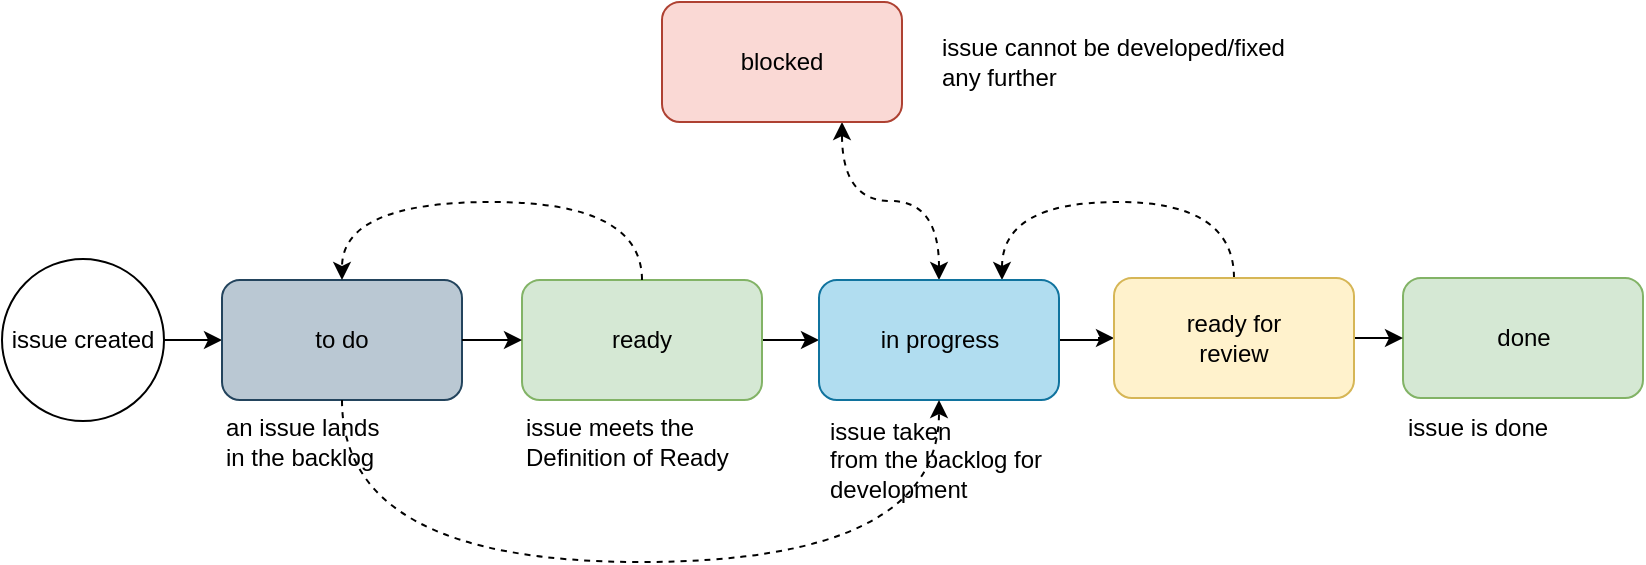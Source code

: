 <mxfile version="12.1.0" type="github" pages="1"><diagram id="n8mZy_JxSMGRSss8rrWg" name="Page-1"><mxGraphModel dx="2258" dy="699" grid="1" gridSize="10" guides="1" tooltips="1" connect="1" arrows="1" fold="1" page="1" pageScale="1" pageWidth="850" pageHeight="1100" math="0" shadow="0"><root><mxCell id="0"/><mxCell id="1" parent="0"/><mxCell id="DX5sjtkaL3SAOhXNCg2_-15" value="" style="edgeStyle=orthogonalEdgeStyle;rounded=0;orthogonalLoop=1;jettySize=auto;html=1;entryX=0;entryY=0.5;entryDx=0;entryDy=0;" parent="1" source="jtkDlZ7AoVePbTvmEhST-5" target="jtkDlZ7AoVePbTvmEhST-7" edge="1"><mxGeometry relative="1" as="geometry"><mxPoint x="493" y="229" as="targetPoint"/></mxGeometry></mxCell><mxCell id="DX5sjtkaL3SAOhXNCg2_-19" value="" style="edgeStyle=orthogonalEdgeStyle;orthogonalLoop=1;jettySize=auto;html=1;curved=1;entryX=0.75;entryY=1;entryDx=0;entryDy=0;dashed=1;startArrow=classic;startFill=1;exitX=0.5;exitY=0;exitDx=0;exitDy=0;" parent="1" source="jtkDlZ7AoVePbTvmEhST-5" target="DX5sjtkaL3SAOhXNCg2_-18" edge="1"><mxGeometry relative="1" as="geometry"/></mxCell><mxCell id="jtkDlZ7AoVePbTvmEhST-6" value="done" style="rounded=1;whiteSpace=wrap;html=1;fillColor=#d5e8d4;strokeColor=#82b366;" parent="1" vertex="1"><mxGeometry x="640.5" y="198" width="120" height="60" as="geometry"/></mxCell><mxCell id="DX5sjtkaL3SAOhXNCg2_-17" value="" style="edgeStyle=orthogonalEdgeStyle;rounded=0;orthogonalLoop=1;jettySize=auto;html=1;" parent="1" source="jtkDlZ7AoVePbTvmEhST-7" target="jtkDlZ7AoVePbTvmEhST-6" edge="1"><mxGeometry relative="1" as="geometry"/></mxCell><mxCell id="DX5sjtkaL3SAOhXNCg2_-33" style="edgeStyle=orthogonalEdgeStyle;curved=1;orthogonalLoop=1;jettySize=auto;html=1;exitX=0.5;exitY=0;exitDx=0;exitDy=0;dashed=1;" parent="1" source="jtkDlZ7AoVePbTvmEhST-7" target="jtkDlZ7AoVePbTvmEhST-5" edge="1"><mxGeometry relative="1" as="geometry"><Array as="points"><mxPoint x="556" y="160"/><mxPoint x="440" y="160"/></Array></mxGeometry></mxCell><mxCell id="jtkDlZ7AoVePbTvmEhST-7" value="ready for &lt;br&gt;review" style="rounded=1;whiteSpace=wrap;html=1;fillColor=#fff2cc;strokeColor=#d6b656;" parent="1" vertex="1"><mxGeometry x="496" y="198" width="120" height="60" as="geometry"/></mxCell><mxCell id="DX5sjtkaL3SAOhXNCg2_-12" value="issue is done" style="text;html=1;strokeColor=none;fillColor=none;align=left;verticalAlign=middle;whiteSpace=wrap;rounded=0;" parent="1" vertex="1"><mxGeometry x="640.5" y="263" width="120" height="20" as="geometry"/></mxCell><mxCell id="DX5sjtkaL3SAOhXNCg2_-18" value="blocked" style="rounded=1;whiteSpace=wrap;html=1;fillColor=#fad9d5;strokeColor=#ae4132;" parent="1" vertex="1"><mxGeometry x="270" y="60" width="120" height="60" as="geometry"/></mxCell><mxCell id="DX5sjtkaL3SAOhXNCg2_-22" value="issue cannot be developed/fixed any further" style="text;html=1;strokeColor=none;fillColor=none;align=left;verticalAlign=middle;whiteSpace=wrap;rounded=0;" parent="1" vertex="1"><mxGeometry x="408" y="80" width="176" height="20" as="geometry"/></mxCell><mxCell id="-v8M4mAE4efPRNDR0wh5-4" value="" style="edgeStyle=orthogonalEdgeStyle;rounded=0;orthogonalLoop=1;jettySize=auto;html=1;" edge="1" parent="1" source="DX5sjtkaL3SAOhXNCg2_-35" target="-v8M4mAE4efPRNDR0wh5-2"><mxGeometry relative="1" as="geometry"/></mxCell><mxCell id="DX5sjtkaL3SAOhXNCg2_-35" value="issue created" style="ellipse;whiteSpace=wrap;html=1;aspect=fixed;fillColor=#ffffff;align=center;" parent="1" vertex="1"><mxGeometry x="-60" y="188.5" width="81" height="81" as="geometry"/></mxCell><mxCell id="DX5sjtkaL3SAOhXNCg2_-47" value="" style="edgeStyle=orthogonalEdgeStyle;rounded=0;orthogonalLoop=1;jettySize=auto;html=1;startArrow=none;startFill=0;endArrow=classic;endFill=1;exitX=1;exitY=0.5;exitDx=0;exitDy=0;" parent="1" source="jtkDlZ7AoVePbTvmEhST-8" target="jtkDlZ7AoVePbTvmEhST-5" edge="1"><mxGeometry relative="1" as="geometry"><mxPoint x="374" y="229" as="sourcePoint"/></mxGeometry></mxCell><mxCell id="DX5sjtkaL3SAOhXNCg2_-44" value="" style="group" parent="1" vertex="1" connectable="0"><mxGeometry x="348.5" y="199" width="125" height="100" as="geometry"/></mxCell><mxCell id="jtkDlZ7AoVePbTvmEhST-5" value="in progress" style="rounded=1;whiteSpace=wrap;html=1;fillColor=#b1ddf0;strokeColor=#10739e;" parent="DX5sjtkaL3SAOhXNCg2_-44" vertex="1"><mxGeometry width="120" height="60" as="geometry"/></mxCell><mxCell id="DX5sjtkaL3SAOhXNCg2_-9" value="issue taken &lt;br&gt;from the backlog for &lt;br&gt;development" style="text;html=1;strokeColor=none;fillColor=none;align=left;verticalAlign=middle;whiteSpace=wrap;rounded=0;" parent="DX5sjtkaL3SAOhXNCg2_-44" vertex="1"><mxGeometry x="3" y="80" width="122" height="20" as="geometry"/></mxCell><mxCell id="DX5sjtkaL3SAOhXNCg2_-45" value="" style="group" parent="1" vertex="1" connectable="0"><mxGeometry x="200" y="199" width="130" height="90.5" as="geometry"/></mxCell><mxCell id="jtkDlZ7AoVePbTvmEhST-8" value="ready" style="rounded=1;whiteSpace=wrap;html=1;fillColor=#d5e8d4;strokeColor=#82b366;" parent="DX5sjtkaL3SAOhXNCg2_-45" vertex="1"><mxGeometry width="120" height="60" as="geometry"/></mxCell><mxCell id="DX5sjtkaL3SAOhXNCg2_-8" value="issue meets the Definition of Ready" style="text;html=1;strokeColor=none;fillColor=none;align=left;verticalAlign=middle;whiteSpace=wrap;rounded=0;" parent="DX5sjtkaL3SAOhXNCg2_-45" vertex="1"><mxGeometry y="70.5" width="130" height="20" as="geometry"/></mxCell><mxCell id="-v8M4mAE4efPRNDR0wh5-1" value="" style="group" vertex="1" connectable="0" parent="1"><mxGeometry x="50" y="199" width="130" height="90.5" as="geometry"/></mxCell><mxCell id="-v8M4mAE4efPRNDR0wh5-2" value="to do" style="rounded=1;whiteSpace=wrap;html=1;fillColor=#bac8d3;strokeColor=#23445d;" vertex="1" parent="-v8M4mAE4efPRNDR0wh5-1"><mxGeometry width="120" height="60" as="geometry"/></mxCell><mxCell id="-v8M4mAE4efPRNDR0wh5-3" value="an issue lands &lt;br&gt;in the backlog" style="text;html=1;strokeColor=none;fillColor=none;align=left;verticalAlign=middle;whiteSpace=wrap;rounded=0;" vertex="1" parent="-v8M4mAE4efPRNDR0wh5-1"><mxGeometry y="70.5" width="130" height="20" as="geometry"/></mxCell><mxCell id="-v8M4mAE4efPRNDR0wh5-5" value="" style="edgeStyle=orthogonalEdgeStyle;rounded=0;orthogonalLoop=1;jettySize=auto;html=1;" edge="1" parent="1" source="-v8M4mAE4efPRNDR0wh5-2" target="jtkDlZ7AoVePbTvmEhST-8"><mxGeometry relative="1" as="geometry"/></mxCell><mxCell id="-v8M4mAE4efPRNDR0wh5-6" style="edgeStyle=orthogonalEdgeStyle;orthogonalLoop=1;jettySize=auto;html=1;exitX=0.5;exitY=0;exitDx=0;exitDy=0;entryX=0.5;entryY=0;entryDx=0;entryDy=0;curved=1;dashed=1;" edge="1" parent="1" source="jtkDlZ7AoVePbTvmEhST-8" target="-v8M4mAE4efPRNDR0wh5-2"><mxGeometry relative="1" as="geometry"><Array as="points"><mxPoint x="260" y="160"/><mxPoint x="110" y="160"/></Array></mxGeometry></mxCell><mxCell id="-v8M4mAE4efPRNDR0wh5-7" style="edgeStyle=orthogonalEdgeStyle;curved=1;orthogonalLoop=1;jettySize=auto;html=1;exitX=0.5;exitY=1;exitDx=0;exitDy=0;entryX=0.5;entryY=1;entryDx=0;entryDy=0;dashed=1;" edge="1" parent="1" source="-v8M4mAE4efPRNDR0wh5-2" target="jtkDlZ7AoVePbTvmEhST-5"><mxGeometry relative="1" as="geometry"><Array as="points"><mxPoint x="110" y="340"/><mxPoint x="409" y="340"/></Array></mxGeometry></mxCell></root></mxGraphModel></diagram></mxfile>